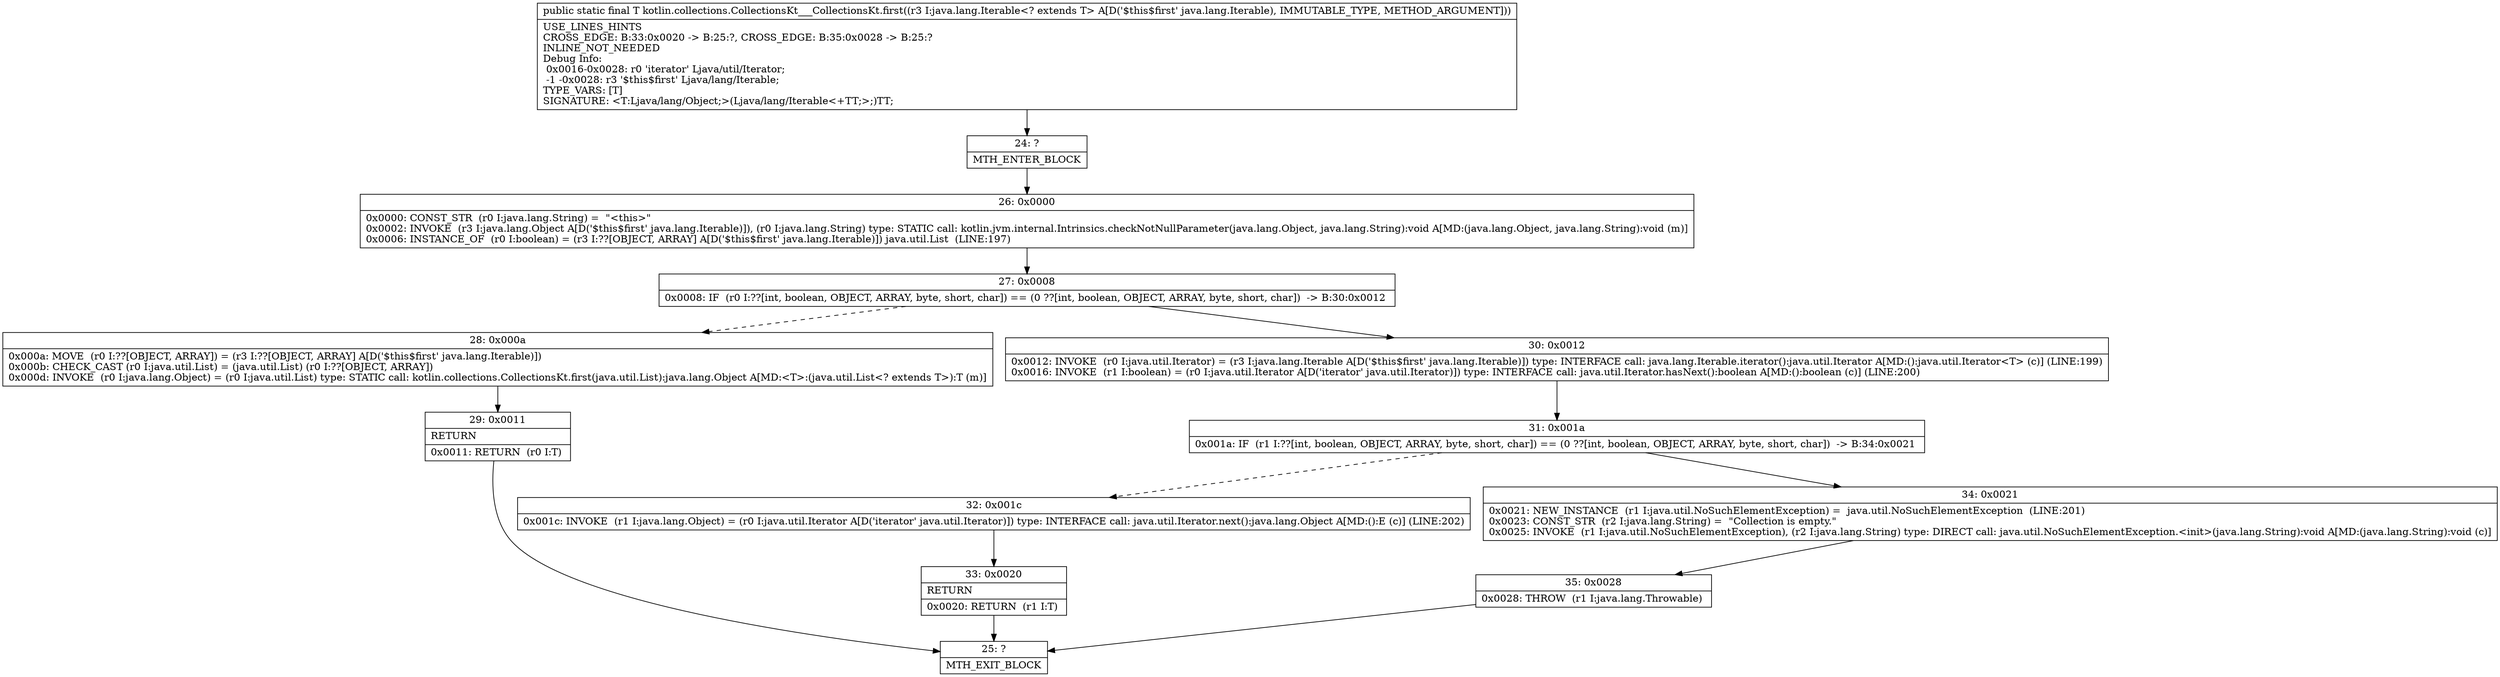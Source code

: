 digraph "CFG forkotlin.collections.CollectionsKt___CollectionsKt.first(Ljava\/lang\/Iterable;)Ljava\/lang\/Object;" {
Node_24 [shape=record,label="{24\:\ ?|MTH_ENTER_BLOCK\l}"];
Node_26 [shape=record,label="{26\:\ 0x0000|0x0000: CONST_STR  (r0 I:java.lang.String) =  \"\<this\>\" \l0x0002: INVOKE  (r3 I:java.lang.Object A[D('$this$first' java.lang.Iterable)]), (r0 I:java.lang.String) type: STATIC call: kotlin.jvm.internal.Intrinsics.checkNotNullParameter(java.lang.Object, java.lang.String):void A[MD:(java.lang.Object, java.lang.String):void (m)]\l0x0006: INSTANCE_OF  (r0 I:boolean) = (r3 I:??[OBJECT, ARRAY] A[D('$this$first' java.lang.Iterable)]) java.util.List  (LINE:197)\l}"];
Node_27 [shape=record,label="{27\:\ 0x0008|0x0008: IF  (r0 I:??[int, boolean, OBJECT, ARRAY, byte, short, char]) == (0 ??[int, boolean, OBJECT, ARRAY, byte, short, char])  \-\> B:30:0x0012 \l}"];
Node_28 [shape=record,label="{28\:\ 0x000a|0x000a: MOVE  (r0 I:??[OBJECT, ARRAY]) = (r3 I:??[OBJECT, ARRAY] A[D('$this$first' java.lang.Iterable)]) \l0x000b: CHECK_CAST (r0 I:java.util.List) = (java.util.List) (r0 I:??[OBJECT, ARRAY]) \l0x000d: INVOKE  (r0 I:java.lang.Object) = (r0 I:java.util.List) type: STATIC call: kotlin.collections.CollectionsKt.first(java.util.List):java.lang.Object A[MD:\<T\>:(java.util.List\<? extends T\>):T (m)]\l}"];
Node_29 [shape=record,label="{29\:\ 0x0011|RETURN\l|0x0011: RETURN  (r0 I:T) \l}"];
Node_25 [shape=record,label="{25\:\ ?|MTH_EXIT_BLOCK\l}"];
Node_30 [shape=record,label="{30\:\ 0x0012|0x0012: INVOKE  (r0 I:java.util.Iterator) = (r3 I:java.lang.Iterable A[D('$this$first' java.lang.Iterable)]) type: INTERFACE call: java.lang.Iterable.iterator():java.util.Iterator A[MD:():java.util.Iterator\<T\> (c)] (LINE:199)\l0x0016: INVOKE  (r1 I:boolean) = (r0 I:java.util.Iterator A[D('iterator' java.util.Iterator)]) type: INTERFACE call: java.util.Iterator.hasNext():boolean A[MD:():boolean (c)] (LINE:200)\l}"];
Node_31 [shape=record,label="{31\:\ 0x001a|0x001a: IF  (r1 I:??[int, boolean, OBJECT, ARRAY, byte, short, char]) == (0 ??[int, boolean, OBJECT, ARRAY, byte, short, char])  \-\> B:34:0x0021 \l}"];
Node_32 [shape=record,label="{32\:\ 0x001c|0x001c: INVOKE  (r1 I:java.lang.Object) = (r0 I:java.util.Iterator A[D('iterator' java.util.Iterator)]) type: INTERFACE call: java.util.Iterator.next():java.lang.Object A[MD:():E (c)] (LINE:202)\l}"];
Node_33 [shape=record,label="{33\:\ 0x0020|RETURN\l|0x0020: RETURN  (r1 I:T) \l}"];
Node_34 [shape=record,label="{34\:\ 0x0021|0x0021: NEW_INSTANCE  (r1 I:java.util.NoSuchElementException) =  java.util.NoSuchElementException  (LINE:201)\l0x0023: CONST_STR  (r2 I:java.lang.String) =  \"Collection is empty.\" \l0x0025: INVOKE  (r1 I:java.util.NoSuchElementException), (r2 I:java.lang.String) type: DIRECT call: java.util.NoSuchElementException.\<init\>(java.lang.String):void A[MD:(java.lang.String):void (c)]\l}"];
Node_35 [shape=record,label="{35\:\ 0x0028|0x0028: THROW  (r1 I:java.lang.Throwable) \l}"];
MethodNode[shape=record,label="{public static final T kotlin.collections.CollectionsKt___CollectionsKt.first((r3 I:java.lang.Iterable\<? extends T\> A[D('$this$first' java.lang.Iterable), IMMUTABLE_TYPE, METHOD_ARGUMENT]))  | USE_LINES_HINTS\lCROSS_EDGE: B:33:0x0020 \-\> B:25:?, CROSS_EDGE: B:35:0x0028 \-\> B:25:?\lINLINE_NOT_NEEDED\lDebug Info:\l  0x0016\-0x0028: r0 'iterator' Ljava\/util\/Iterator;\l  \-1 \-0x0028: r3 '$this$first' Ljava\/lang\/Iterable;\lTYPE_VARS: [T]\lSIGNATURE: \<T:Ljava\/lang\/Object;\>(Ljava\/lang\/Iterable\<+TT;\>;)TT;\l}"];
MethodNode -> Node_24;Node_24 -> Node_26;
Node_26 -> Node_27;
Node_27 -> Node_28[style=dashed];
Node_27 -> Node_30;
Node_28 -> Node_29;
Node_29 -> Node_25;
Node_30 -> Node_31;
Node_31 -> Node_32[style=dashed];
Node_31 -> Node_34;
Node_32 -> Node_33;
Node_33 -> Node_25;
Node_34 -> Node_35;
Node_35 -> Node_25;
}

